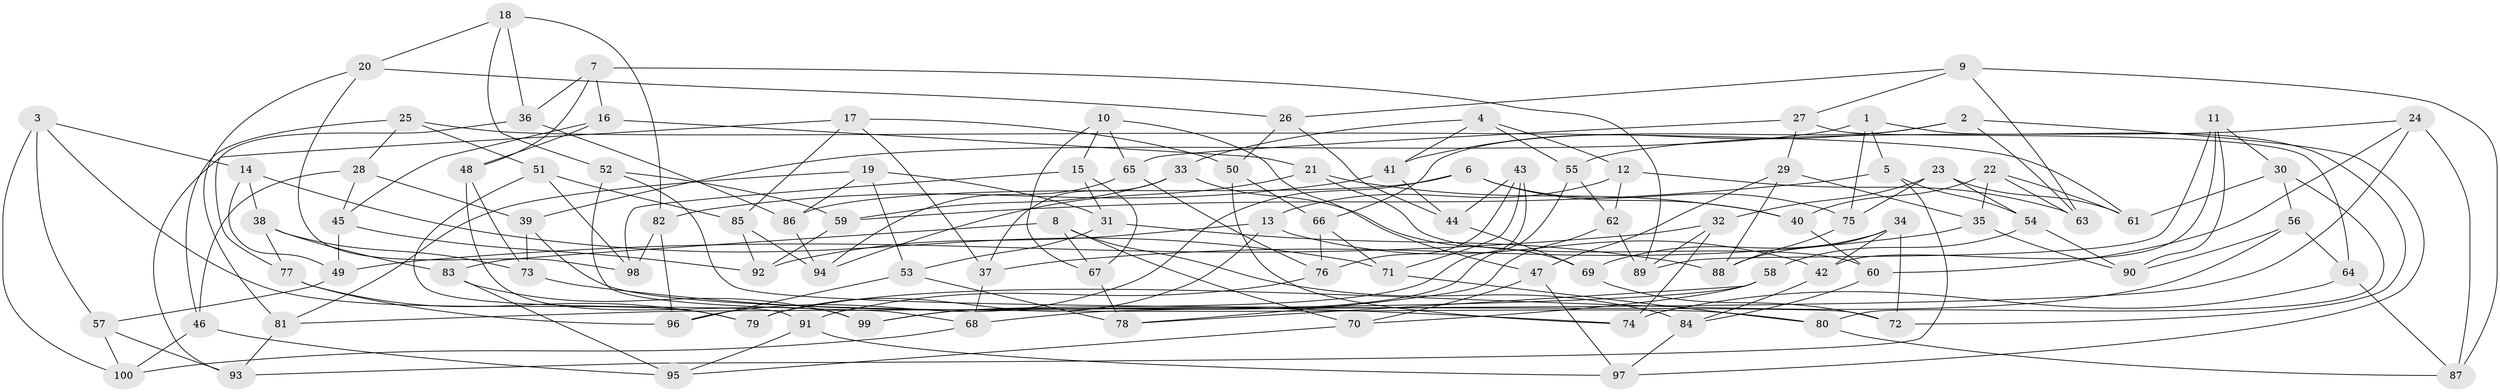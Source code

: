 // coarse degree distribution, {3: 0.18, 5: 0.22, 4: 0.36, 6: 0.12, 7: 0.04, 8: 0.02, 12: 0.02, 9: 0.02, 11: 0.02}
// Generated by graph-tools (version 1.1) at 2025/02/03/04/25 22:02:51]
// undirected, 100 vertices, 200 edges
graph export_dot {
graph [start="1"]
  node [color=gray90,style=filled];
  1;
  2;
  3;
  4;
  5;
  6;
  7;
  8;
  9;
  10;
  11;
  12;
  13;
  14;
  15;
  16;
  17;
  18;
  19;
  20;
  21;
  22;
  23;
  24;
  25;
  26;
  27;
  28;
  29;
  30;
  31;
  32;
  33;
  34;
  35;
  36;
  37;
  38;
  39;
  40;
  41;
  42;
  43;
  44;
  45;
  46;
  47;
  48;
  49;
  50;
  51;
  52;
  53;
  54;
  55;
  56;
  57;
  58;
  59;
  60;
  61;
  62;
  63;
  64;
  65;
  66;
  67;
  68;
  69;
  70;
  71;
  72;
  73;
  74;
  75;
  76;
  77;
  78;
  79;
  80;
  81;
  82;
  83;
  84;
  85;
  86;
  87;
  88;
  89;
  90;
  91;
  92;
  93;
  94;
  95;
  96;
  97;
  98;
  99;
  100;
  1 -- 72;
  1 -- 75;
  1 -- 39;
  1 -- 5;
  2 -- 66;
  2 -- 97;
  2 -- 41;
  2 -- 63;
  3 -- 57;
  3 -- 79;
  3 -- 14;
  3 -- 100;
  4 -- 41;
  4 -- 33;
  4 -- 55;
  4 -- 12;
  5 -- 54;
  5 -- 93;
  5 -- 59;
  6 -- 86;
  6 -- 40;
  6 -- 96;
  6 -- 75;
  7 -- 36;
  7 -- 48;
  7 -- 89;
  7 -- 16;
  8 -- 70;
  8 -- 67;
  8 -- 83;
  8 -- 84;
  9 -- 26;
  9 -- 87;
  9 -- 63;
  9 -- 27;
  10 -- 15;
  10 -- 47;
  10 -- 65;
  10 -- 67;
  11 -- 30;
  11 -- 89;
  11 -- 42;
  11 -- 90;
  12 -- 13;
  12 -- 62;
  12 -- 63;
  13 -- 42;
  13 -- 79;
  13 -- 92;
  14 -- 71;
  14 -- 38;
  14 -- 49;
  15 -- 98;
  15 -- 31;
  15 -- 67;
  16 -- 48;
  16 -- 21;
  16 -- 45;
  17 -- 37;
  17 -- 93;
  17 -- 85;
  17 -- 50;
  18 -- 36;
  18 -- 82;
  18 -- 52;
  18 -- 20;
  19 -- 81;
  19 -- 31;
  19 -- 53;
  19 -- 86;
  20 -- 26;
  20 -- 98;
  20 -- 81;
  21 -- 60;
  21 -- 94;
  21 -- 40;
  22 -- 40;
  22 -- 35;
  22 -- 63;
  22 -- 61;
  23 -- 32;
  23 -- 75;
  23 -- 54;
  23 -- 61;
  24 -- 60;
  24 -- 68;
  24 -- 55;
  24 -- 87;
  25 -- 51;
  25 -- 28;
  25 -- 61;
  25 -- 46;
  26 -- 44;
  26 -- 50;
  27 -- 64;
  27 -- 65;
  27 -- 29;
  28 -- 45;
  28 -- 39;
  28 -- 46;
  29 -- 88;
  29 -- 47;
  29 -- 35;
  30 -- 56;
  30 -- 61;
  30 -- 80;
  31 -- 53;
  31 -- 88;
  32 -- 74;
  32 -- 49;
  32 -- 89;
  33 -- 69;
  33 -- 37;
  33 -- 59;
  34 -- 88;
  34 -- 72;
  34 -- 42;
  34 -- 69;
  35 -- 90;
  35 -- 37;
  36 -- 77;
  36 -- 86;
  37 -- 68;
  38 -- 77;
  38 -- 73;
  38 -- 83;
  39 -- 80;
  39 -- 73;
  40 -- 60;
  41 -- 44;
  41 -- 82;
  42 -- 84;
  43 -- 44;
  43 -- 71;
  43 -- 76;
  43 -- 99;
  44 -- 69;
  45 -- 92;
  45 -- 49;
  46 -- 100;
  46 -- 95;
  47 -- 97;
  47 -- 70;
  48 -- 99;
  48 -- 73;
  49 -- 57;
  50 -- 74;
  50 -- 66;
  51 -- 98;
  51 -- 85;
  51 -- 91;
  52 -- 72;
  52 -- 68;
  52 -- 59;
  53 -- 96;
  53 -- 78;
  54 -- 58;
  54 -- 90;
  55 -- 99;
  55 -- 62;
  56 -- 64;
  56 -- 90;
  56 -- 79;
  57 -- 93;
  57 -- 100;
  58 -- 78;
  58 -- 70;
  58 -- 81;
  59 -- 92;
  60 -- 84;
  62 -- 78;
  62 -- 89;
  64 -- 74;
  64 -- 87;
  65 -- 76;
  65 -- 94;
  66 -- 76;
  66 -- 71;
  67 -- 78;
  68 -- 100;
  69 -- 72;
  70 -- 95;
  71 -- 80;
  73 -- 74;
  75 -- 88;
  76 -- 91;
  77 -- 79;
  77 -- 96;
  80 -- 87;
  81 -- 93;
  82 -- 96;
  82 -- 98;
  83 -- 95;
  83 -- 99;
  84 -- 97;
  85 -- 94;
  85 -- 92;
  86 -- 94;
  91 -- 97;
  91 -- 95;
}
